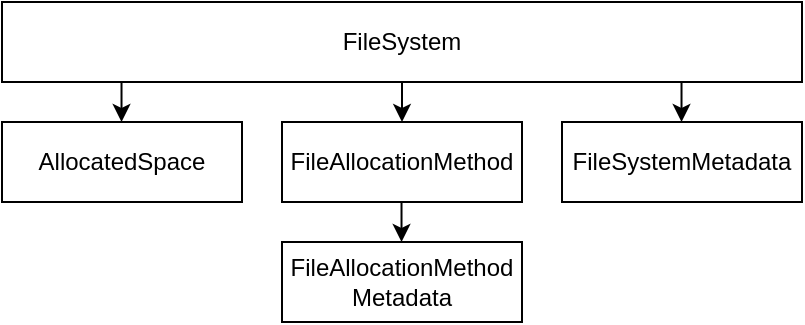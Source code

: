 <mxfile version="21.8.0" type="device">
  <diagram name="Страница — 1" id="_kciAetemQ8gbdCivMLz">
    <mxGraphModel dx="506" dy="446" grid="1" gridSize="10" guides="1" tooltips="1" connect="1" arrows="1" fold="1" page="1" pageScale="1" pageWidth="1654" pageHeight="2336" math="0" shadow="0">
      <root>
        <mxCell id="0" />
        <mxCell id="1" parent="0" />
        <mxCell id="1TOLpVelZw8UjHg_SVkT-1" value="FileSystem" style="rounded=0;whiteSpace=wrap;html=1;" vertex="1" parent="1">
          <mxGeometry x="120" y="80" width="400" height="40" as="geometry" />
        </mxCell>
        <mxCell id="1TOLpVelZw8UjHg_SVkT-2" value="AllocatedSpace" style="rounded=0;whiteSpace=wrap;html=1;" vertex="1" parent="1">
          <mxGeometry x="120" y="140" width="120" height="40" as="geometry" />
        </mxCell>
        <mxCell id="1TOLpVelZw8UjHg_SVkT-3" value="FileAllocationMethod" style="rounded=0;whiteSpace=wrap;html=1;" vertex="1" parent="1">
          <mxGeometry x="260" y="140" width="120" height="40" as="geometry" />
        </mxCell>
        <mxCell id="1TOLpVelZw8UjHg_SVkT-4" value="FileSystemMetadata&lt;br&gt;" style="rounded=0;whiteSpace=wrap;html=1;" vertex="1" parent="1">
          <mxGeometry x="400" y="140" width="120" height="40" as="geometry" />
        </mxCell>
        <mxCell id="1TOLpVelZw8UjHg_SVkT-5" value="FileAllocationMethod&lt;br&gt;Metadata" style="rounded=0;whiteSpace=wrap;html=1;" vertex="1" parent="1">
          <mxGeometry x="260" y="200" width="120" height="40" as="geometry" />
        </mxCell>
        <mxCell id="1TOLpVelZw8UjHg_SVkT-10" value="" style="endArrow=classic;html=1;rounded=0;exitX=0.5;exitY=1;exitDx=0;exitDy=0;entryX=0.5;entryY=0;entryDx=0;entryDy=0;" edge="1" parent="1" source="1TOLpVelZw8UjHg_SVkT-1" target="1TOLpVelZw8UjHg_SVkT-3">
          <mxGeometry width="50" height="50" relative="1" as="geometry">
            <mxPoint x="240" y="210" as="sourcePoint" />
            <mxPoint x="290" y="160" as="targetPoint" />
          </mxGeometry>
        </mxCell>
        <mxCell id="1TOLpVelZw8UjHg_SVkT-12" value="" style="endArrow=classic;html=1;rounded=0;exitX=0.5;exitY=1;exitDx=0;exitDy=0;entryX=0.5;entryY=0;entryDx=0;entryDy=0;" edge="1" parent="1">
          <mxGeometry width="50" height="50" relative="1" as="geometry">
            <mxPoint x="179.76" y="120" as="sourcePoint" />
            <mxPoint x="179.76" y="140" as="targetPoint" />
          </mxGeometry>
        </mxCell>
        <mxCell id="1TOLpVelZw8UjHg_SVkT-13" value="" style="endArrow=classic;html=1;rounded=0;exitX=0.5;exitY=1;exitDx=0;exitDy=0;entryX=0.5;entryY=0;entryDx=0;entryDy=0;" edge="1" parent="1">
          <mxGeometry width="50" height="50" relative="1" as="geometry">
            <mxPoint x="459.76" y="120" as="sourcePoint" />
            <mxPoint x="459.76" y="140" as="targetPoint" />
          </mxGeometry>
        </mxCell>
        <mxCell id="1TOLpVelZw8UjHg_SVkT-14" value="" style="endArrow=classic;html=1;rounded=0;exitX=0.5;exitY=1;exitDx=0;exitDy=0;entryX=0.5;entryY=0;entryDx=0;entryDy=0;" edge="1" parent="1">
          <mxGeometry width="50" height="50" relative="1" as="geometry">
            <mxPoint x="319.76" y="180" as="sourcePoint" />
            <mxPoint x="319.76" y="200" as="targetPoint" />
          </mxGeometry>
        </mxCell>
      </root>
    </mxGraphModel>
  </diagram>
</mxfile>
